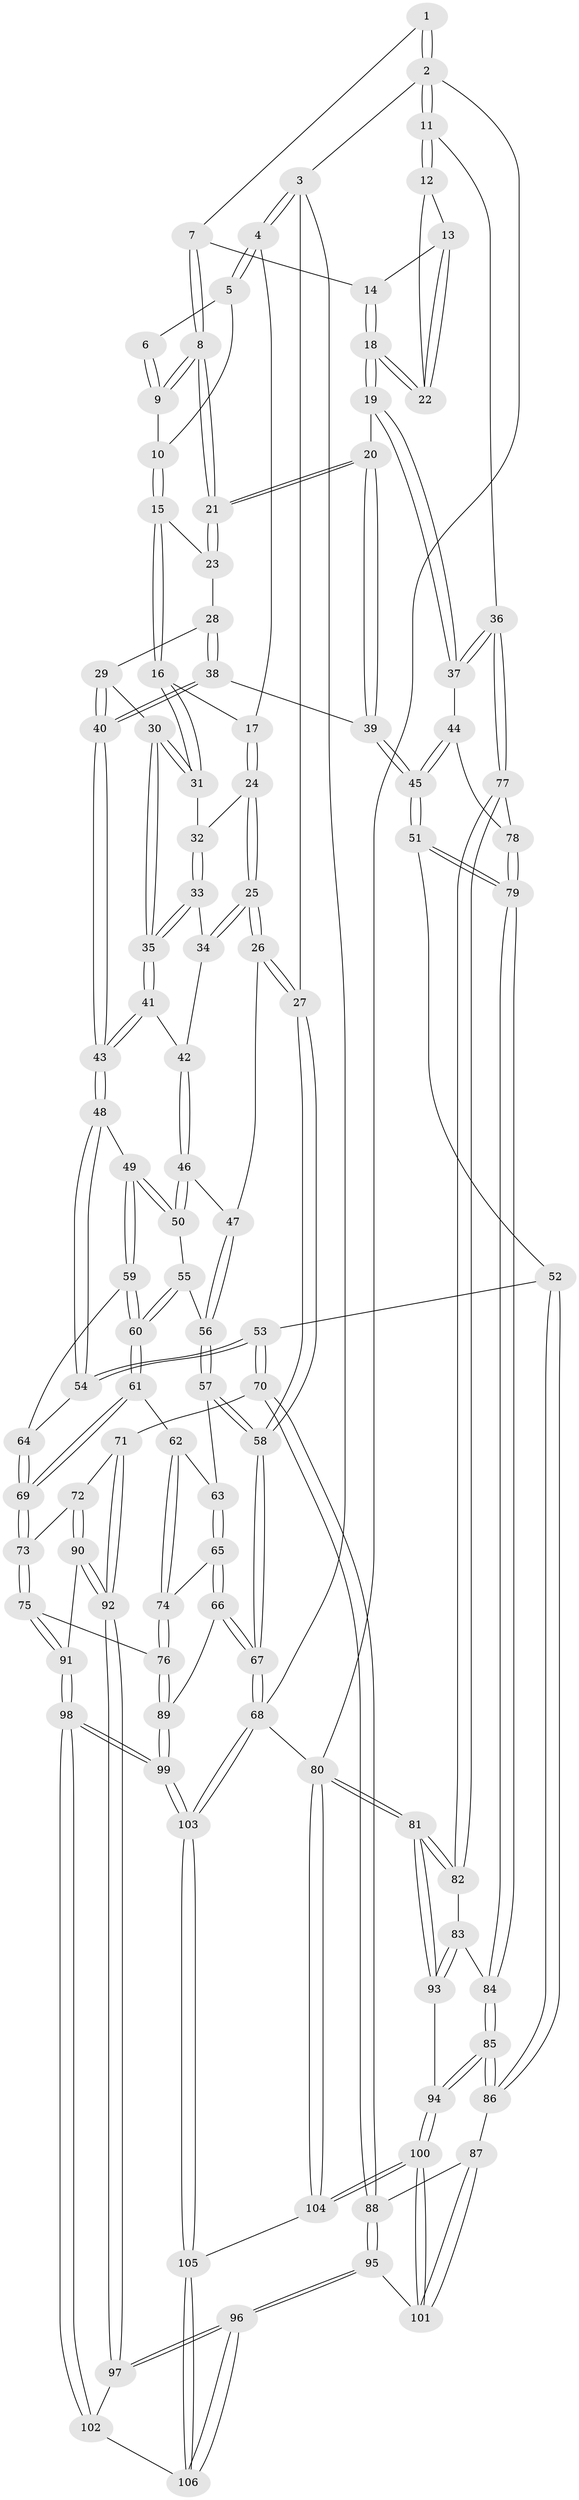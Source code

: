 // coarse degree distribution, {2: 0.125, 4: 0.15625, 3: 0.640625, 5: 0.078125}
// Generated by graph-tools (version 1.1) at 2025/54/03/04/25 22:54:27]
// undirected, 106 vertices, 262 edges
graph export_dot {
  node [color=gray90,style=filled];
  1 [pos="+0.8737391540730677+0"];
  2 [pos="+1+0"];
  3 [pos="+0+0"];
  4 [pos="+0+0"];
  5 [pos="+0.31629791934676815+0"];
  6 [pos="+0.512343907475297+0"];
  7 [pos="+0.8313177345798725+0"];
  8 [pos="+0.6102162982379223+0.15669531615059046"];
  9 [pos="+0.5772251075544959+0.0908897289932178"];
  10 [pos="+0.3251528418404652+0"];
  11 [pos="+1+0.23472078541804217"];
  12 [pos="+0.9795659938134156+0.1655320468315413"];
  13 [pos="+0.9135624948714264+0.0944390566967343"];
  14 [pos="+0.855141400056068+0.027644410237102044"];
  15 [pos="+0.3180134341293152+0.058012389493612135"];
  16 [pos="+0.20424709594845733+0.13770707563756043"];
  17 [pos="+0.06588616244195943+0.07620296297052523"];
  18 [pos="+0.7795151607686926+0.25645566985941826"];
  19 [pos="+0.771477349772929+0.2670838575649294"];
  20 [pos="+0.6165509786194048+0.20336508744357126"];
  21 [pos="+0.6072940798809119+0.1754909920448284"];
  22 [pos="+0.864709366575509+0.21622357495609645"];
  23 [pos="+0.3508224117489403+0.10286920105471696"];
  24 [pos="+0.040897017726256105+0.1880738950846147"];
  25 [pos="+0+0.29167262476476313"];
  26 [pos="+0+0.30484400273628903"];
  27 [pos="+0+0.31383106422762075"];
  28 [pos="+0.3587036126419747+0.20022280278497825"];
  29 [pos="+0.2790612796004651+0.266368054222904"];
  30 [pos="+0.20405964788975545+0.30492359020994353"];
  31 [pos="+0.19869821976019433+0.15296250355266847"];
  32 [pos="+0.0862816941484588+0.20566834993181274"];
  33 [pos="+0.1059550278378126+0.26699434385869647"];
  34 [pos="+0+0.2923381119268183"];
  35 [pos="+0.19398858253628934+0.3307339222026906"];
  36 [pos="+1+0.40956221487424865"];
  37 [pos="+0.7856982037463173+0.2981130857409335"];
  38 [pos="+0.4507895727374945+0.35818157708835235"];
  39 [pos="+0.5008219140664646+0.3450159377665936"];
  40 [pos="+0.44196848447958276+0.3666059742854976"];
  41 [pos="+0.1941987858138588+0.3412463131063693"];
  42 [pos="+0.17897481526207845+0.3602912291072571"];
  43 [pos="+0.3991081479611082+0.4133174993708908"];
  44 [pos="+0.7305694583752037+0.5205142575311008"];
  45 [pos="+0.7020194737818168+0.5517630754632981"];
  46 [pos="+0.16806581566915985+0.37940236819574663"];
  47 [pos="+0.13123260455793836+0.41231128416093143"];
  48 [pos="+0.3972834579371432+0.4246988626712164"];
  49 [pos="+0.2824372133288658+0.5310174617894589"];
  50 [pos="+0.2555620382210483+0.50902564042441"];
  51 [pos="+0.6994429195335458+0.5611656647155842"];
  52 [pos="+0.6722290408964374+0.5887686210303111"];
  53 [pos="+0.5497991049941123+0.6306297651091249"];
  54 [pos="+0.464141234457431+0.5752818843547987"];
  55 [pos="+0.151328591637342+0.5040986604590267"];
  56 [pos="+0.10473103216925544+0.48953244201445517"];
  57 [pos="+0.07081623452562438+0.5350840281030838"];
  58 [pos="+0+0.5833591095924702"];
  59 [pos="+0.2818208363817148+0.5337226044138459"];
  60 [pos="+0.25666794080496885+0.5861021194569397"];
  61 [pos="+0.2536585004994324+0.5957514943398343"];
  62 [pos="+0.237936507791072+0.6066900812078789"];
  63 [pos="+0.08447629341870076+0.5508083321523247"];
  64 [pos="+0.3990751273381126+0.6062117076093264"];
  65 [pos="+0.12643428892187242+0.6914174146247515"];
  66 [pos="+0+0.7517018756050118"];
  67 [pos="+0+0.7267653755486199"];
  68 [pos="+0+1"];
  69 [pos="+0.34277350258728734+0.6618464417382289"];
  70 [pos="+0.5035430764475646+0.7285234592367837"];
  71 [pos="+0.42078517916822505+0.7439252418969635"];
  72 [pos="+0.3910316309583303+0.7320719906372739"];
  73 [pos="+0.34408528293543544+0.671024833164229"];
  74 [pos="+0.18637040136764949+0.7081498091157932"];
  75 [pos="+0.23240587628317888+0.759904503332616"];
  76 [pos="+0.20486955799710915+0.7436349825638267"];
  77 [pos="+1+0.46441507132454773"];
  78 [pos="+1+0.5000939584897941"];
  79 [pos="+0.8426614461688794+0.6743096422560851"];
  80 [pos="+1+1"];
  81 [pos="+1+1"];
  82 [pos="+1+0.6013217613216454"];
  83 [pos="+0.9104708812155106+0.724297720637626"];
  84 [pos="+0.8670307098522035+0.7052641865067795"];
  85 [pos="+0.7687529739390663+0.8108094135367986"];
  86 [pos="+0.6947902773619249+0.7633854645765568"];
  87 [pos="+0.6649221611715378+0.7947249618663362"];
  88 [pos="+0.5304605629980226+0.7998655416865742"];
  89 [pos="+0.11066189690828736+0.8430094173223054"];
  90 [pos="+0.2776576983237673+0.802302583378013"];
  91 [pos="+0.263513666387524+0.7997793336578793"];
  92 [pos="+0.37676931433075694+0.8783250072509238"];
  93 [pos="+0.9253950854271312+0.8605928704018163"];
  94 [pos="+0.7854169097361149+0.8648100302589906"];
  95 [pos="+0.5246262898692449+0.8877136179053394"];
  96 [pos="+0.47594967889576123+0.9391511675264628"];
  97 [pos="+0.37789122634233163+0.881203550440229"];
  98 [pos="+0.1785482250155803+1"];
  99 [pos="+0.15618682344579243+1"];
  100 [pos="+0.724112866419412+0.973683234715198"];
  101 [pos="+0.652446545508371+0.9095925094291909"];
  102 [pos="+0.2777329859583777+0.9597605893099576"];
  103 [pos="+0.0391568988484823+1"];
  104 [pos="+0.7831804915107359+1"];
  105 [pos="+0.5014415820132113+1"];
  106 [pos="+0.4747369650534075+1"];
  1 -- 2;
  1 -- 2;
  1 -- 7;
  2 -- 3;
  2 -- 11;
  2 -- 11;
  2 -- 80;
  3 -- 4;
  3 -- 4;
  3 -- 27;
  3 -- 68;
  4 -- 5;
  4 -- 5;
  4 -- 17;
  5 -- 6;
  5 -- 10;
  6 -- 9;
  6 -- 9;
  7 -- 8;
  7 -- 8;
  7 -- 14;
  8 -- 9;
  8 -- 9;
  8 -- 21;
  8 -- 21;
  9 -- 10;
  10 -- 15;
  10 -- 15;
  11 -- 12;
  11 -- 12;
  11 -- 36;
  12 -- 13;
  12 -- 22;
  13 -- 14;
  13 -- 22;
  13 -- 22;
  14 -- 18;
  14 -- 18;
  15 -- 16;
  15 -- 16;
  15 -- 23;
  16 -- 17;
  16 -- 31;
  16 -- 31;
  17 -- 24;
  17 -- 24;
  18 -- 19;
  18 -- 19;
  18 -- 22;
  18 -- 22;
  19 -- 20;
  19 -- 37;
  19 -- 37;
  20 -- 21;
  20 -- 21;
  20 -- 39;
  20 -- 39;
  21 -- 23;
  21 -- 23;
  23 -- 28;
  24 -- 25;
  24 -- 25;
  24 -- 32;
  25 -- 26;
  25 -- 26;
  25 -- 34;
  25 -- 34;
  26 -- 27;
  26 -- 27;
  26 -- 47;
  27 -- 58;
  27 -- 58;
  28 -- 29;
  28 -- 38;
  28 -- 38;
  29 -- 30;
  29 -- 40;
  29 -- 40;
  30 -- 31;
  30 -- 31;
  30 -- 35;
  30 -- 35;
  31 -- 32;
  32 -- 33;
  32 -- 33;
  33 -- 34;
  33 -- 35;
  33 -- 35;
  34 -- 42;
  35 -- 41;
  35 -- 41;
  36 -- 37;
  36 -- 37;
  36 -- 77;
  36 -- 77;
  37 -- 44;
  38 -- 39;
  38 -- 40;
  38 -- 40;
  39 -- 45;
  39 -- 45;
  40 -- 43;
  40 -- 43;
  41 -- 42;
  41 -- 43;
  41 -- 43;
  42 -- 46;
  42 -- 46;
  43 -- 48;
  43 -- 48;
  44 -- 45;
  44 -- 45;
  44 -- 78;
  45 -- 51;
  45 -- 51;
  46 -- 47;
  46 -- 50;
  46 -- 50;
  47 -- 56;
  47 -- 56;
  48 -- 49;
  48 -- 54;
  48 -- 54;
  49 -- 50;
  49 -- 50;
  49 -- 59;
  49 -- 59;
  50 -- 55;
  51 -- 52;
  51 -- 79;
  51 -- 79;
  52 -- 53;
  52 -- 86;
  52 -- 86;
  53 -- 54;
  53 -- 54;
  53 -- 70;
  53 -- 70;
  54 -- 64;
  55 -- 56;
  55 -- 60;
  55 -- 60;
  56 -- 57;
  56 -- 57;
  57 -- 58;
  57 -- 58;
  57 -- 63;
  58 -- 67;
  58 -- 67;
  59 -- 60;
  59 -- 60;
  59 -- 64;
  60 -- 61;
  60 -- 61;
  61 -- 62;
  61 -- 69;
  61 -- 69;
  62 -- 63;
  62 -- 74;
  62 -- 74;
  63 -- 65;
  63 -- 65;
  64 -- 69;
  64 -- 69;
  65 -- 66;
  65 -- 66;
  65 -- 74;
  66 -- 67;
  66 -- 67;
  66 -- 89;
  67 -- 68;
  67 -- 68;
  68 -- 103;
  68 -- 103;
  68 -- 80;
  69 -- 73;
  69 -- 73;
  70 -- 71;
  70 -- 88;
  70 -- 88;
  71 -- 72;
  71 -- 92;
  71 -- 92;
  72 -- 73;
  72 -- 90;
  72 -- 90;
  73 -- 75;
  73 -- 75;
  74 -- 76;
  74 -- 76;
  75 -- 76;
  75 -- 91;
  75 -- 91;
  76 -- 89;
  76 -- 89;
  77 -- 78;
  77 -- 82;
  77 -- 82;
  78 -- 79;
  78 -- 79;
  79 -- 84;
  79 -- 84;
  80 -- 81;
  80 -- 81;
  80 -- 104;
  80 -- 104;
  81 -- 82;
  81 -- 82;
  81 -- 93;
  81 -- 93;
  82 -- 83;
  83 -- 84;
  83 -- 93;
  83 -- 93;
  84 -- 85;
  84 -- 85;
  85 -- 86;
  85 -- 86;
  85 -- 94;
  85 -- 94;
  86 -- 87;
  87 -- 88;
  87 -- 101;
  87 -- 101;
  88 -- 95;
  88 -- 95;
  89 -- 99;
  89 -- 99;
  90 -- 91;
  90 -- 92;
  90 -- 92;
  91 -- 98;
  91 -- 98;
  92 -- 97;
  92 -- 97;
  93 -- 94;
  94 -- 100;
  94 -- 100;
  95 -- 96;
  95 -- 96;
  95 -- 101;
  96 -- 97;
  96 -- 97;
  96 -- 106;
  96 -- 106;
  97 -- 102;
  98 -- 99;
  98 -- 99;
  98 -- 102;
  98 -- 102;
  99 -- 103;
  99 -- 103;
  100 -- 101;
  100 -- 101;
  100 -- 104;
  100 -- 104;
  102 -- 106;
  103 -- 105;
  103 -- 105;
  104 -- 105;
  105 -- 106;
  105 -- 106;
}
